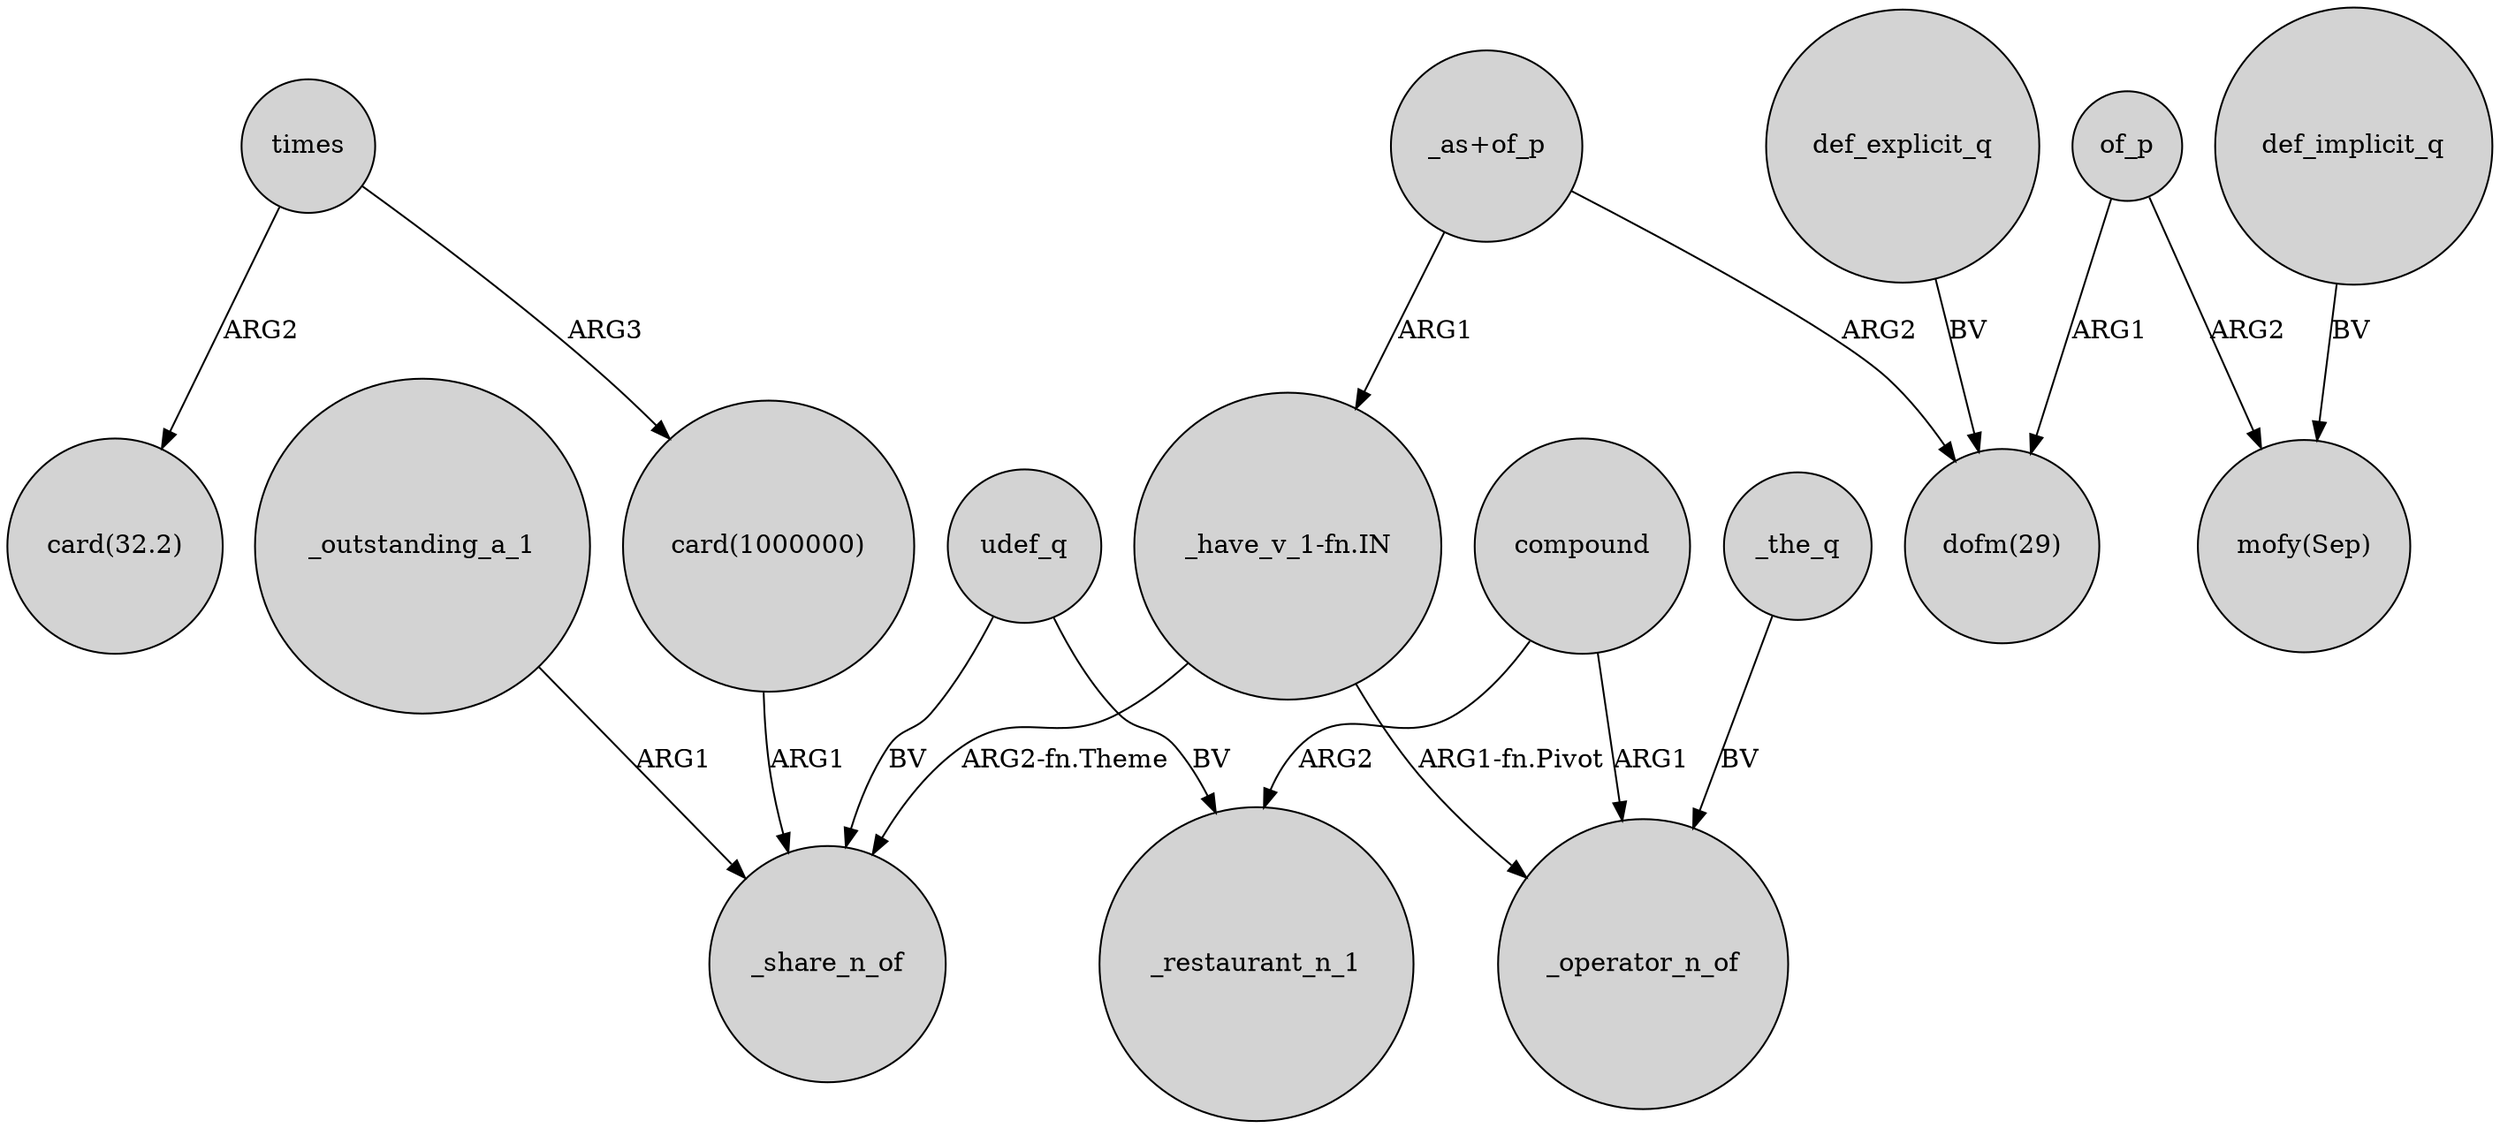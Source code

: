digraph {
	node [shape=circle style=filled]
	times -> "card(32.2)" [label=ARG2]
	of_p -> "dofm(29)" [label=ARG1]
	compound -> _restaurant_n_1 [label=ARG2]
	times -> "card(1000000)" [label=ARG3]
	def_explicit_q -> "dofm(29)" [label=BV]
	of_p -> "mofy(Sep)" [label=ARG2]
	def_implicit_q -> "mofy(Sep)" [label=BV]
	"_have_v_1-fn.IN" -> _share_n_of [label="ARG2-fn.Theme"]
	_the_q -> _operator_n_of [label=BV]
	"_as+of_p" -> "_have_v_1-fn.IN" [label=ARG1]
	"_as+of_p" -> "dofm(29)" [label=ARG2]
	compound -> _operator_n_of [label=ARG1]
	"_have_v_1-fn.IN" -> _operator_n_of [label="ARG1-fn.Pivot"]
	_outstanding_a_1 -> _share_n_of [label=ARG1]
	udef_q -> _share_n_of [label=BV]
	"card(1000000)" -> _share_n_of [label=ARG1]
	udef_q -> _restaurant_n_1 [label=BV]
}
